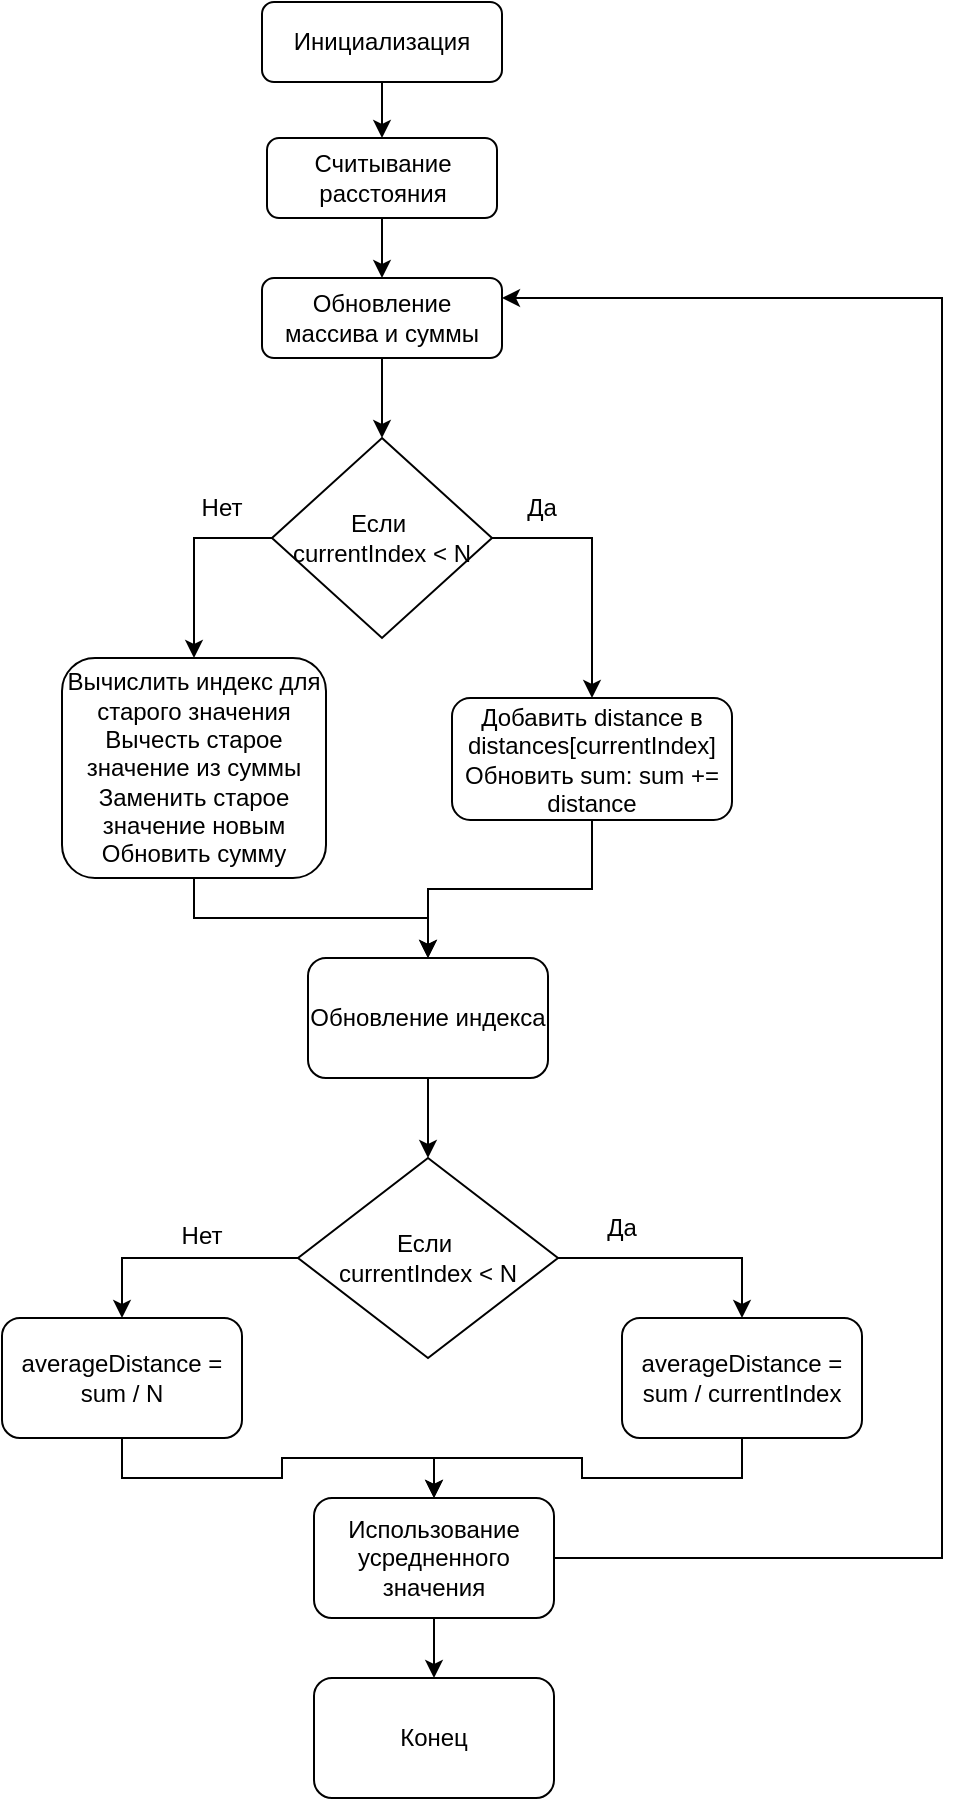 <mxfile version="25.0.3">
  <diagram id="C5RBs43oDa-KdzZeNtuy" name="Page-1">
    <mxGraphModel dx="756" dy="444" grid="1" gridSize="10" guides="1" tooltips="1" connect="1" arrows="1" fold="1" page="1" pageScale="1" pageWidth="827" pageHeight="1169" math="0" shadow="0">
      <root>
        <mxCell id="WIyWlLk6GJQsqaUBKTNV-0" />
        <mxCell id="WIyWlLk6GJQsqaUBKTNV-1" parent="WIyWlLk6GJQsqaUBKTNV-0" />
        <mxCell id="EhIsBpT3RMYjXQ3VBc58-37" style="edgeStyle=orthogonalEdgeStyle;rounded=0;orthogonalLoop=1;jettySize=auto;html=1;exitX=0.5;exitY=1;exitDx=0;exitDy=0;entryX=0.5;entryY=0;entryDx=0;entryDy=0;" edge="1" parent="WIyWlLk6GJQsqaUBKTNV-1" source="WIyWlLk6GJQsqaUBKTNV-3" target="EhIsBpT3RMYjXQ3VBc58-36">
          <mxGeometry relative="1" as="geometry" />
        </mxCell>
        <mxCell id="WIyWlLk6GJQsqaUBKTNV-3" value="Инициализация" style="rounded=1;whiteSpace=wrap;html=1;fontSize=12;glass=0;strokeWidth=1;shadow=0;" parent="WIyWlLk6GJQsqaUBKTNV-1" vertex="1">
          <mxGeometry x="160" y="32" width="120" height="40" as="geometry" />
        </mxCell>
        <mxCell id="EhIsBpT3RMYjXQ3VBc58-29" style="edgeStyle=orthogonalEdgeStyle;rounded=0;orthogonalLoop=1;jettySize=auto;html=1;exitX=0.5;exitY=1;exitDx=0;exitDy=0;" edge="1" parent="WIyWlLk6GJQsqaUBKTNV-1" source="EhIsBpT3RMYjXQ3VBc58-2" target="EhIsBpT3RMYjXQ3VBc58-3">
          <mxGeometry relative="1" as="geometry" />
        </mxCell>
        <mxCell id="EhIsBpT3RMYjXQ3VBc58-2" value="&lt;div&gt;&lt;span style=&quot;background-color: initial;&quot;&gt;Обновление массива и суммы&lt;/span&gt;&lt;/div&gt;" style="rounded=1;whiteSpace=wrap;html=1;" vertex="1" parent="WIyWlLk6GJQsqaUBKTNV-1">
          <mxGeometry x="160" y="170" width="120" height="40" as="geometry" />
        </mxCell>
        <mxCell id="EhIsBpT3RMYjXQ3VBc58-12" style="edgeStyle=orthogonalEdgeStyle;rounded=0;orthogonalLoop=1;jettySize=auto;html=1;exitX=1;exitY=0.5;exitDx=0;exitDy=0;entryX=0.5;entryY=0;entryDx=0;entryDy=0;" edge="1" parent="WIyWlLk6GJQsqaUBKTNV-1" source="EhIsBpT3RMYjXQ3VBc58-3" target="EhIsBpT3RMYjXQ3VBc58-5">
          <mxGeometry relative="1" as="geometry" />
        </mxCell>
        <mxCell id="EhIsBpT3RMYjXQ3VBc58-14" style="edgeStyle=orthogonalEdgeStyle;rounded=0;orthogonalLoop=1;jettySize=auto;html=1;exitX=0;exitY=0.5;exitDx=0;exitDy=0;entryX=0.5;entryY=0;entryDx=0;entryDy=0;" edge="1" parent="WIyWlLk6GJQsqaUBKTNV-1" source="EhIsBpT3RMYjXQ3VBc58-3" target="EhIsBpT3RMYjXQ3VBc58-7">
          <mxGeometry relative="1" as="geometry" />
        </mxCell>
        <mxCell id="EhIsBpT3RMYjXQ3VBc58-3" value="&lt;div&gt;&lt;span style=&quot;background-color: initial;&quot;&gt;Если&amp;nbsp;&lt;/span&gt;&lt;/div&gt;&lt;div&gt;currentIndex &amp;lt; N&lt;/div&gt;" style="rhombus;whiteSpace=wrap;html=1;" vertex="1" parent="WIyWlLk6GJQsqaUBKTNV-1">
          <mxGeometry x="165" y="250" width="110" height="100" as="geometry" />
        </mxCell>
        <mxCell id="EhIsBpT3RMYjXQ3VBc58-16" style="edgeStyle=orthogonalEdgeStyle;rounded=0;orthogonalLoop=1;jettySize=auto;html=1;exitX=0.5;exitY=1;exitDx=0;exitDy=0;" edge="1" parent="WIyWlLk6GJQsqaUBKTNV-1" source="EhIsBpT3RMYjXQ3VBc58-5" target="EhIsBpT3RMYjXQ3VBc58-15">
          <mxGeometry relative="1" as="geometry" />
        </mxCell>
        <mxCell id="EhIsBpT3RMYjXQ3VBc58-5" value="Добавить distance в distances[currentIndex]&lt;div&gt;Обновить sum: sum += distance&lt;/div&gt;" style="rounded=1;whiteSpace=wrap;html=1;" vertex="1" parent="WIyWlLk6GJQsqaUBKTNV-1">
          <mxGeometry x="255" y="380" width="140" height="61" as="geometry" />
        </mxCell>
        <mxCell id="EhIsBpT3RMYjXQ3VBc58-17" style="edgeStyle=orthogonalEdgeStyle;rounded=0;orthogonalLoop=1;jettySize=auto;html=1;exitX=0.5;exitY=1;exitDx=0;exitDy=0;" edge="1" parent="WIyWlLk6GJQsqaUBKTNV-1" source="EhIsBpT3RMYjXQ3VBc58-7" target="EhIsBpT3RMYjXQ3VBc58-15">
          <mxGeometry relative="1" as="geometry" />
        </mxCell>
        <mxCell id="EhIsBpT3RMYjXQ3VBc58-7" value="&lt;div&gt;Вычислить индекс для старого значения&lt;/div&gt;&lt;div&gt;Вычесть старое значение из суммы&lt;/div&gt;&lt;div&gt;Заменить старое значение новым&lt;/div&gt;&lt;div&gt;Обновить сумму&lt;/div&gt;" style="rounded=1;whiteSpace=wrap;html=1;" vertex="1" parent="WIyWlLk6GJQsqaUBKTNV-1">
          <mxGeometry x="60" y="360" width="132" height="110" as="geometry" />
        </mxCell>
        <mxCell id="EhIsBpT3RMYjXQ3VBc58-19" style="edgeStyle=orthogonalEdgeStyle;rounded=0;orthogonalLoop=1;jettySize=auto;html=1;exitX=0.5;exitY=1;exitDx=0;exitDy=0;" edge="1" parent="WIyWlLk6GJQsqaUBKTNV-1" source="EhIsBpT3RMYjXQ3VBc58-15" target="EhIsBpT3RMYjXQ3VBc58-18">
          <mxGeometry relative="1" as="geometry" />
        </mxCell>
        <mxCell id="EhIsBpT3RMYjXQ3VBc58-15" value="Обновление индекса" style="rounded=1;whiteSpace=wrap;html=1;" vertex="1" parent="WIyWlLk6GJQsqaUBKTNV-1">
          <mxGeometry x="183" y="510" width="120" height="60" as="geometry" />
        </mxCell>
        <mxCell id="EhIsBpT3RMYjXQ3VBc58-23" style="edgeStyle=orthogonalEdgeStyle;rounded=0;orthogonalLoop=1;jettySize=auto;html=1;exitX=1;exitY=0.5;exitDx=0;exitDy=0;entryX=0.5;entryY=0;entryDx=0;entryDy=0;" edge="1" parent="WIyWlLk6GJQsqaUBKTNV-1" source="EhIsBpT3RMYjXQ3VBc58-18" target="EhIsBpT3RMYjXQ3VBc58-21">
          <mxGeometry relative="1" as="geometry" />
        </mxCell>
        <mxCell id="EhIsBpT3RMYjXQ3VBc58-28" style="edgeStyle=orthogonalEdgeStyle;rounded=0;orthogonalLoop=1;jettySize=auto;html=1;exitX=0;exitY=0.5;exitDx=0;exitDy=0;entryX=0.5;entryY=0;entryDx=0;entryDy=0;" edge="1" parent="WIyWlLk6GJQsqaUBKTNV-1" source="EhIsBpT3RMYjXQ3VBc58-18" target="EhIsBpT3RMYjXQ3VBc58-22">
          <mxGeometry relative="1" as="geometry" />
        </mxCell>
        <mxCell id="EhIsBpT3RMYjXQ3VBc58-18" value="Если&amp;nbsp;&lt;div&gt;currentIndex &amp;lt; N&lt;/div&gt;" style="rhombus;whiteSpace=wrap;html=1;" vertex="1" parent="WIyWlLk6GJQsqaUBKTNV-1">
          <mxGeometry x="178" y="610" width="130" height="100" as="geometry" />
        </mxCell>
        <mxCell id="EhIsBpT3RMYjXQ3VBc58-32" style="edgeStyle=orthogonalEdgeStyle;rounded=0;orthogonalLoop=1;jettySize=auto;html=1;exitX=0.5;exitY=1;exitDx=0;exitDy=0;entryX=0.5;entryY=0;entryDx=0;entryDy=0;" edge="1" parent="WIyWlLk6GJQsqaUBKTNV-1" source="EhIsBpT3RMYjXQ3VBc58-21" target="EhIsBpT3RMYjXQ3VBc58-30">
          <mxGeometry relative="1" as="geometry" />
        </mxCell>
        <mxCell id="EhIsBpT3RMYjXQ3VBc58-21" value="averageDistance = sum / currentIndex" style="rounded=1;whiteSpace=wrap;html=1;" vertex="1" parent="WIyWlLk6GJQsqaUBKTNV-1">
          <mxGeometry x="340" y="690" width="120" height="60" as="geometry" />
        </mxCell>
        <mxCell id="EhIsBpT3RMYjXQ3VBc58-31" style="edgeStyle=orthogonalEdgeStyle;rounded=0;orthogonalLoop=1;jettySize=auto;html=1;exitX=0.5;exitY=1;exitDx=0;exitDy=0;" edge="1" parent="WIyWlLk6GJQsqaUBKTNV-1" source="EhIsBpT3RMYjXQ3VBc58-22" target="EhIsBpT3RMYjXQ3VBc58-30">
          <mxGeometry relative="1" as="geometry" />
        </mxCell>
        <mxCell id="EhIsBpT3RMYjXQ3VBc58-22" value="averageDistance = sum / N" style="rounded=1;whiteSpace=wrap;html=1;" vertex="1" parent="WIyWlLk6GJQsqaUBKTNV-1">
          <mxGeometry x="30" y="690" width="120" height="60" as="geometry" />
        </mxCell>
        <mxCell id="EhIsBpT3RMYjXQ3VBc58-24" value="Да" style="text;html=1;align=center;verticalAlign=middle;whiteSpace=wrap;rounded=0;" vertex="1" parent="WIyWlLk6GJQsqaUBKTNV-1">
          <mxGeometry x="310" y="630" width="60" height="30" as="geometry" />
        </mxCell>
        <mxCell id="EhIsBpT3RMYjXQ3VBc58-25" value="Да" style="text;html=1;align=center;verticalAlign=middle;whiteSpace=wrap;rounded=0;" vertex="1" parent="WIyWlLk6GJQsqaUBKTNV-1">
          <mxGeometry x="270" y="270" width="60" height="30" as="geometry" />
        </mxCell>
        <mxCell id="EhIsBpT3RMYjXQ3VBc58-26" value="Нет&lt;span style=&quot;color: rgba(0, 0, 0, 0); font-family: monospace; font-size: 0px; text-align: start; text-wrap-mode: nowrap;&quot;&gt;%3CmxGraphModel%3E%3Croot%3E%3CmxCell%20id%3D%220%22%2F%3E%3CmxCell%20id%3D%221%22%20parent%3D%220%22%2F%3E%3CmxCell%20id%3D%222%22%20value%3D%22%D0%94%D0%B0%22%20style%3D%22text%3Bhtml%3D1%3Balign%3Dcenter%3BverticalAlign%3Dmiddle%3BwhiteSpace%3Dwrap%3Brounded%3D0%3B%22%20vertex%3D%221%22%20parent%3D%221%22%3E%3CmxGeometry%20x%3D%22270%22%20y%3D%22270%22%20width%3D%2260%22%20height%3D%2230%22%20as%3D%22geometry%22%2F%3E%3C%2FmxCell%3E%3C%2Froot%3E%3C%2FmxGraphModel%3E&lt;/span&gt;" style="text;html=1;align=center;verticalAlign=middle;whiteSpace=wrap;rounded=0;" vertex="1" parent="WIyWlLk6GJQsqaUBKTNV-1">
          <mxGeometry x="110" y="270" width="60" height="30" as="geometry" />
        </mxCell>
        <mxCell id="EhIsBpT3RMYjXQ3VBc58-27" value="Нет" style="text;html=1;align=center;verticalAlign=middle;whiteSpace=wrap;rounded=0;" vertex="1" parent="WIyWlLk6GJQsqaUBKTNV-1">
          <mxGeometry x="100" y="634" width="60" height="30" as="geometry" />
        </mxCell>
        <mxCell id="EhIsBpT3RMYjXQ3VBc58-33" style="edgeStyle=orthogonalEdgeStyle;rounded=0;orthogonalLoop=1;jettySize=auto;html=1;exitX=1;exitY=0.5;exitDx=0;exitDy=0;entryX=1;entryY=0.25;entryDx=0;entryDy=0;" edge="1" parent="WIyWlLk6GJQsqaUBKTNV-1" source="EhIsBpT3RMYjXQ3VBc58-30" target="EhIsBpT3RMYjXQ3VBc58-2">
          <mxGeometry relative="1" as="geometry">
            <Array as="points">
              <mxPoint x="500" y="810" />
              <mxPoint x="500" y="180" />
            </Array>
          </mxGeometry>
        </mxCell>
        <mxCell id="EhIsBpT3RMYjXQ3VBc58-35" style="edgeStyle=orthogonalEdgeStyle;rounded=0;orthogonalLoop=1;jettySize=auto;html=1;exitX=0.5;exitY=1;exitDx=0;exitDy=0;entryX=0.5;entryY=0;entryDx=0;entryDy=0;" edge="1" parent="WIyWlLk6GJQsqaUBKTNV-1" source="EhIsBpT3RMYjXQ3VBc58-30" target="EhIsBpT3RMYjXQ3VBc58-34">
          <mxGeometry relative="1" as="geometry" />
        </mxCell>
        <mxCell id="EhIsBpT3RMYjXQ3VBc58-30" value="Использование усредненного значения" style="rounded=1;whiteSpace=wrap;html=1;" vertex="1" parent="WIyWlLk6GJQsqaUBKTNV-1">
          <mxGeometry x="186" y="780" width="120" height="60" as="geometry" />
        </mxCell>
        <mxCell id="EhIsBpT3RMYjXQ3VBc58-34" value="Конец" style="rounded=1;whiteSpace=wrap;html=1;" vertex="1" parent="WIyWlLk6GJQsqaUBKTNV-1">
          <mxGeometry x="186" y="870" width="120" height="60" as="geometry" />
        </mxCell>
        <mxCell id="EhIsBpT3RMYjXQ3VBc58-38" style="edgeStyle=orthogonalEdgeStyle;rounded=0;orthogonalLoop=1;jettySize=auto;html=1;exitX=0.5;exitY=1;exitDx=0;exitDy=0;entryX=0.5;entryY=0;entryDx=0;entryDy=0;" edge="1" parent="WIyWlLk6GJQsqaUBKTNV-1" source="EhIsBpT3RMYjXQ3VBc58-36" target="EhIsBpT3RMYjXQ3VBc58-2">
          <mxGeometry relative="1" as="geometry" />
        </mxCell>
        <mxCell id="EhIsBpT3RMYjXQ3VBc58-36" value="Считывание расстояния" style="rounded=1;whiteSpace=wrap;html=1;" vertex="1" parent="WIyWlLk6GJQsqaUBKTNV-1">
          <mxGeometry x="162.5" y="100" width="115" height="40" as="geometry" />
        </mxCell>
      </root>
    </mxGraphModel>
  </diagram>
</mxfile>
